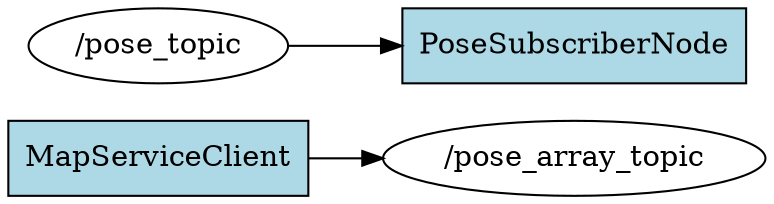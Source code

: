 digraph ROS2_Computation_Graph {
  rankdir=LR;
  node [shape=box, style=filled, fillcolor=lightgray];
  "/pose_array_topic" [shape=ellipse, fillcolor=white];
  "MapServiceClient" -> "/pose_array_topic";
  "/pose_topic" [shape=ellipse, fillcolor=white];
  "/pose_topic" -> "PoseSubscriberNode";
  "MapServiceClient" [shape=box, fillcolor=lightblue];
  "PoseSubscriberNode" [shape=box, fillcolor=lightblue];
}